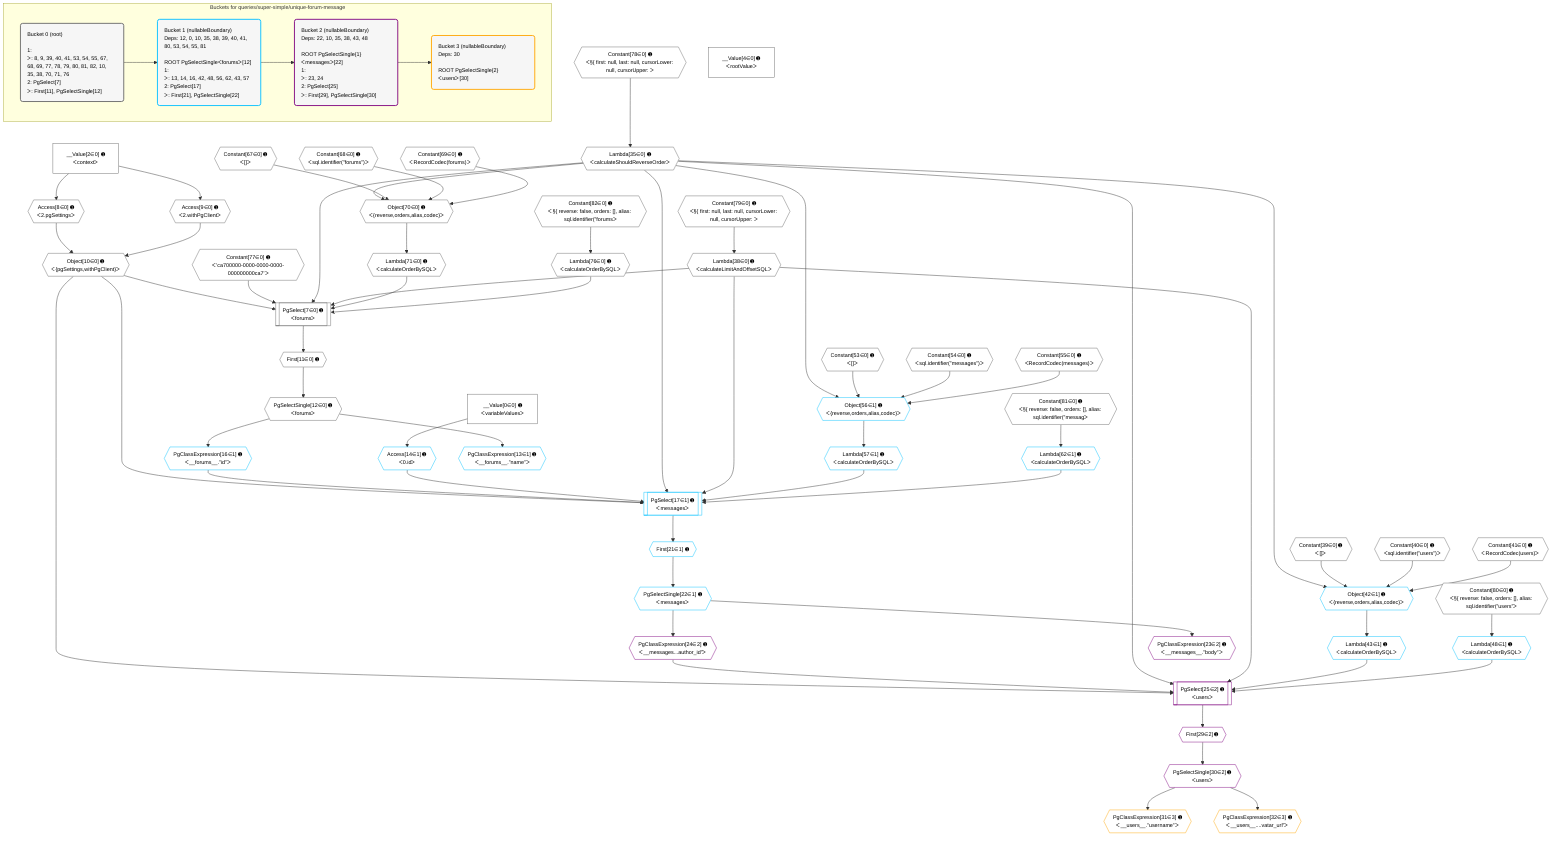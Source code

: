 %%{init: {'themeVariables': { 'fontSize': '12px'}}}%%
graph TD
    classDef path fill:#eee,stroke:#000,color:#000
    classDef plan fill:#fff,stroke-width:1px,color:#000
    classDef itemplan fill:#fff,stroke-width:2px,color:#000
    classDef unbatchedplan fill:#dff,stroke-width:1px,color:#000
    classDef sideeffectplan fill:#fcc,stroke-width:2px,color:#000
    classDef bucket fill:#f6f6f6,color:#000,stroke-width:2px,text-align:left


    %% plan dependencies
    PgSelect7[["PgSelect[7∈0] ➊<br />ᐸforumsᐳ"]]:::plan
    Object10{{"Object[10∈0] ➊<br />ᐸ{pgSettings,withPgClient}ᐳ"}}:::plan
    Constant77{{"Constant[77∈0] ➊<br />ᐸ'ca700000-0000-0000-0000-000000000ca7'ᐳ"}}:::plan
    Lambda35{{"Lambda[35∈0] ➊<br />ᐸcalculateShouldReverseOrderᐳ"}}:::plan
    Lambda38{{"Lambda[38∈0] ➊<br />ᐸcalculateLimitAndOffsetSQLᐳ"}}:::plan
    Lambda71{{"Lambda[71∈0] ➊<br />ᐸcalculateOrderBySQLᐳ"}}:::plan
    Lambda76{{"Lambda[76∈0] ➊<br />ᐸcalculateOrderBySQLᐳ"}}:::plan
    Object10 & Constant77 & Lambda35 & Lambda38 & Lambda71 & Lambda76 --> PgSelect7
    Object70{{"Object[70∈0] ➊<br />ᐸ{reverse,orders,alias,codec}ᐳ"}}:::plan
    Constant67{{"Constant[67∈0] ➊<br />ᐸ[]ᐳ"}}:::plan
    Constant68{{"Constant[68∈0] ➊<br />ᐸsql.identifier(”forums”)ᐳ"}}:::plan
    Constant69{{"Constant[69∈0] ➊<br />ᐸRecordCodec(forums)ᐳ"}}:::plan
    Lambda35 & Constant67 & Constant68 & Constant69 --> Object70
    Access8{{"Access[8∈0] ➊<br />ᐸ2.pgSettingsᐳ"}}:::plan
    Access9{{"Access[9∈0] ➊<br />ᐸ2.withPgClientᐳ"}}:::plan
    Access8 & Access9 --> Object10
    __Value2["__Value[2∈0] ➊<br />ᐸcontextᐳ"]:::plan
    __Value2 --> Access8
    __Value2 --> Access9
    First11{{"First[11∈0] ➊"}}:::plan
    PgSelect7 --> First11
    PgSelectSingle12{{"PgSelectSingle[12∈0] ➊<br />ᐸforumsᐳ"}}:::plan
    First11 --> PgSelectSingle12
    Constant78{{"Constant[78∈0] ➊<br />ᐸ§{ first: null, last: null, cursorLower: null, cursorUpper: ᐳ"}}:::plan
    Constant78 --> Lambda35
    Constant79{{"Constant[79∈0] ➊<br />ᐸ§{ first: null, last: null, cursorLower: null, cursorUpper: ᐳ"}}:::plan
    Constant79 --> Lambda38
    Object70 --> Lambda71
    Constant82{{"Constant[82∈0] ➊<br />ᐸ§{ reverse: false, orders: [], alias: sql.identifier(”forumsᐳ"}}:::plan
    Constant82 --> Lambda76
    __Value0["__Value[0∈0] ➊<br />ᐸvariableValuesᐳ"]:::plan
    __Value4["__Value[4∈0] ➊<br />ᐸrootValueᐳ"]:::plan
    Constant39{{"Constant[39∈0] ➊<br />ᐸ[]ᐳ"}}:::plan
    Constant40{{"Constant[40∈0] ➊<br />ᐸsql.identifier(”users”)ᐳ"}}:::plan
    Constant41{{"Constant[41∈0] ➊<br />ᐸRecordCodec(users)ᐳ"}}:::plan
    Constant53{{"Constant[53∈0] ➊<br />ᐸ[]ᐳ"}}:::plan
    Constant54{{"Constant[54∈0] ➊<br />ᐸsql.identifier(”messages”)ᐳ"}}:::plan
    Constant55{{"Constant[55∈0] ➊<br />ᐸRecordCodec(messages)ᐳ"}}:::plan
    Constant80{{"Constant[80∈0] ➊<br />ᐸ§{ reverse: false, orders: [], alias: sql.identifier(”users”ᐳ"}}:::plan
    Constant81{{"Constant[81∈0] ➊<br />ᐸ§{ reverse: false, orders: [], alias: sql.identifier(”messagᐳ"}}:::plan
    PgSelect17[["PgSelect[17∈1] ➊<br />ᐸmessagesᐳ"]]:::plan
    PgClassExpression16{{"PgClassExpression[16∈1] ➊<br />ᐸ__forums__.”id”ᐳ"}}:::plan
    Access14{{"Access[14∈1] ➊<br />ᐸ0.idᐳ"}}:::plan
    Lambda57{{"Lambda[57∈1] ➊<br />ᐸcalculateOrderBySQLᐳ"}}:::plan
    Lambda62{{"Lambda[62∈1] ➊<br />ᐸcalculateOrderBySQLᐳ"}}:::plan
    Object10 & PgClassExpression16 & Access14 & Lambda35 & Lambda38 & Lambda57 & Lambda62 --> PgSelect17
    Object42{{"Object[42∈1] ➊<br />ᐸ{reverse,orders,alias,codec}ᐳ"}}:::plan
    Lambda35 & Constant39 & Constant40 & Constant41 --> Object42
    Object56{{"Object[56∈1] ➊<br />ᐸ{reverse,orders,alias,codec}ᐳ"}}:::plan
    Lambda35 & Constant53 & Constant54 & Constant55 --> Object56
    PgClassExpression13{{"PgClassExpression[13∈1] ➊<br />ᐸ__forums__.”name”ᐳ"}}:::plan
    PgSelectSingle12 --> PgClassExpression13
    __Value0 --> Access14
    PgSelectSingle12 --> PgClassExpression16
    First21{{"First[21∈1] ➊"}}:::plan
    PgSelect17 --> First21
    PgSelectSingle22{{"PgSelectSingle[22∈1] ➊<br />ᐸmessagesᐳ"}}:::plan
    First21 --> PgSelectSingle22
    Lambda43{{"Lambda[43∈1] ➊<br />ᐸcalculateOrderBySQLᐳ"}}:::plan
    Object42 --> Lambda43
    Lambda48{{"Lambda[48∈1] ➊<br />ᐸcalculateOrderBySQLᐳ"}}:::plan
    Constant80 --> Lambda48
    Object56 --> Lambda57
    Constant81 --> Lambda62
    PgSelect25[["PgSelect[25∈2] ➊<br />ᐸusersᐳ"]]:::plan
    PgClassExpression24{{"PgClassExpression[24∈2] ➊<br />ᐸ__messages...author_id”ᐳ"}}:::plan
    Object10 & PgClassExpression24 & Lambda35 & Lambda38 & Lambda43 & Lambda48 --> PgSelect25
    PgClassExpression23{{"PgClassExpression[23∈2] ➊<br />ᐸ__messages__.”body”ᐳ"}}:::plan
    PgSelectSingle22 --> PgClassExpression23
    PgSelectSingle22 --> PgClassExpression24
    First29{{"First[29∈2] ➊"}}:::plan
    PgSelect25 --> First29
    PgSelectSingle30{{"PgSelectSingle[30∈2] ➊<br />ᐸusersᐳ"}}:::plan
    First29 --> PgSelectSingle30
    PgClassExpression31{{"PgClassExpression[31∈3] ➊<br />ᐸ__users__.”username”ᐳ"}}:::plan
    PgSelectSingle30 --> PgClassExpression31
    PgClassExpression32{{"PgClassExpression[32∈3] ➊<br />ᐸ__users__....vatar_url”ᐳ"}}:::plan
    PgSelectSingle30 --> PgClassExpression32

    %% define steps

    subgraph "Buckets for queries/super-simple/unique-forum-message"
    Bucket0("Bucket 0 (root)<br /><br />1: <br />ᐳ: 8, 9, 39, 40, 41, 53, 54, 55, 67, 68, 69, 77, 78, 79, 80, 81, 82, 10, 35, 38, 70, 71, 76<br />2: PgSelect[7]<br />ᐳ: First[11], PgSelectSingle[12]"):::bucket
    classDef bucket0 stroke:#696969
    class Bucket0,__Value0,__Value2,__Value4,PgSelect7,Access8,Access9,Object10,First11,PgSelectSingle12,Lambda35,Lambda38,Constant39,Constant40,Constant41,Constant53,Constant54,Constant55,Constant67,Constant68,Constant69,Object70,Lambda71,Lambda76,Constant77,Constant78,Constant79,Constant80,Constant81,Constant82 bucket0
    Bucket1("Bucket 1 (nullableBoundary)<br />Deps: 12, 0, 10, 35, 38, 39, 40, 41, 80, 53, 54, 55, 81<br /><br />ROOT PgSelectSingleᐸforumsᐳ[12]<br />1: <br />ᐳ: 13, 14, 16, 42, 48, 56, 62, 43, 57<br />2: PgSelect[17]<br />ᐳ: First[21], PgSelectSingle[22]"):::bucket
    classDef bucket1 stroke:#00bfff
    class Bucket1,PgClassExpression13,Access14,PgClassExpression16,PgSelect17,First21,PgSelectSingle22,Object42,Lambda43,Lambda48,Object56,Lambda57,Lambda62 bucket1
    Bucket2("Bucket 2 (nullableBoundary)<br />Deps: 22, 10, 35, 38, 43, 48<br /><br />ROOT PgSelectSingle{1}ᐸmessagesᐳ[22]<br />1: <br />ᐳ: 23, 24<br />2: PgSelect[25]<br />ᐳ: First[29], PgSelectSingle[30]"):::bucket
    classDef bucket2 stroke:#7f007f
    class Bucket2,PgClassExpression23,PgClassExpression24,PgSelect25,First29,PgSelectSingle30 bucket2
    Bucket3("Bucket 3 (nullableBoundary)<br />Deps: 30<br /><br />ROOT PgSelectSingle{2}ᐸusersᐳ[30]"):::bucket
    classDef bucket3 stroke:#ffa500
    class Bucket3,PgClassExpression31,PgClassExpression32 bucket3
    Bucket0 --> Bucket1
    Bucket1 --> Bucket2
    Bucket2 --> Bucket3
    end